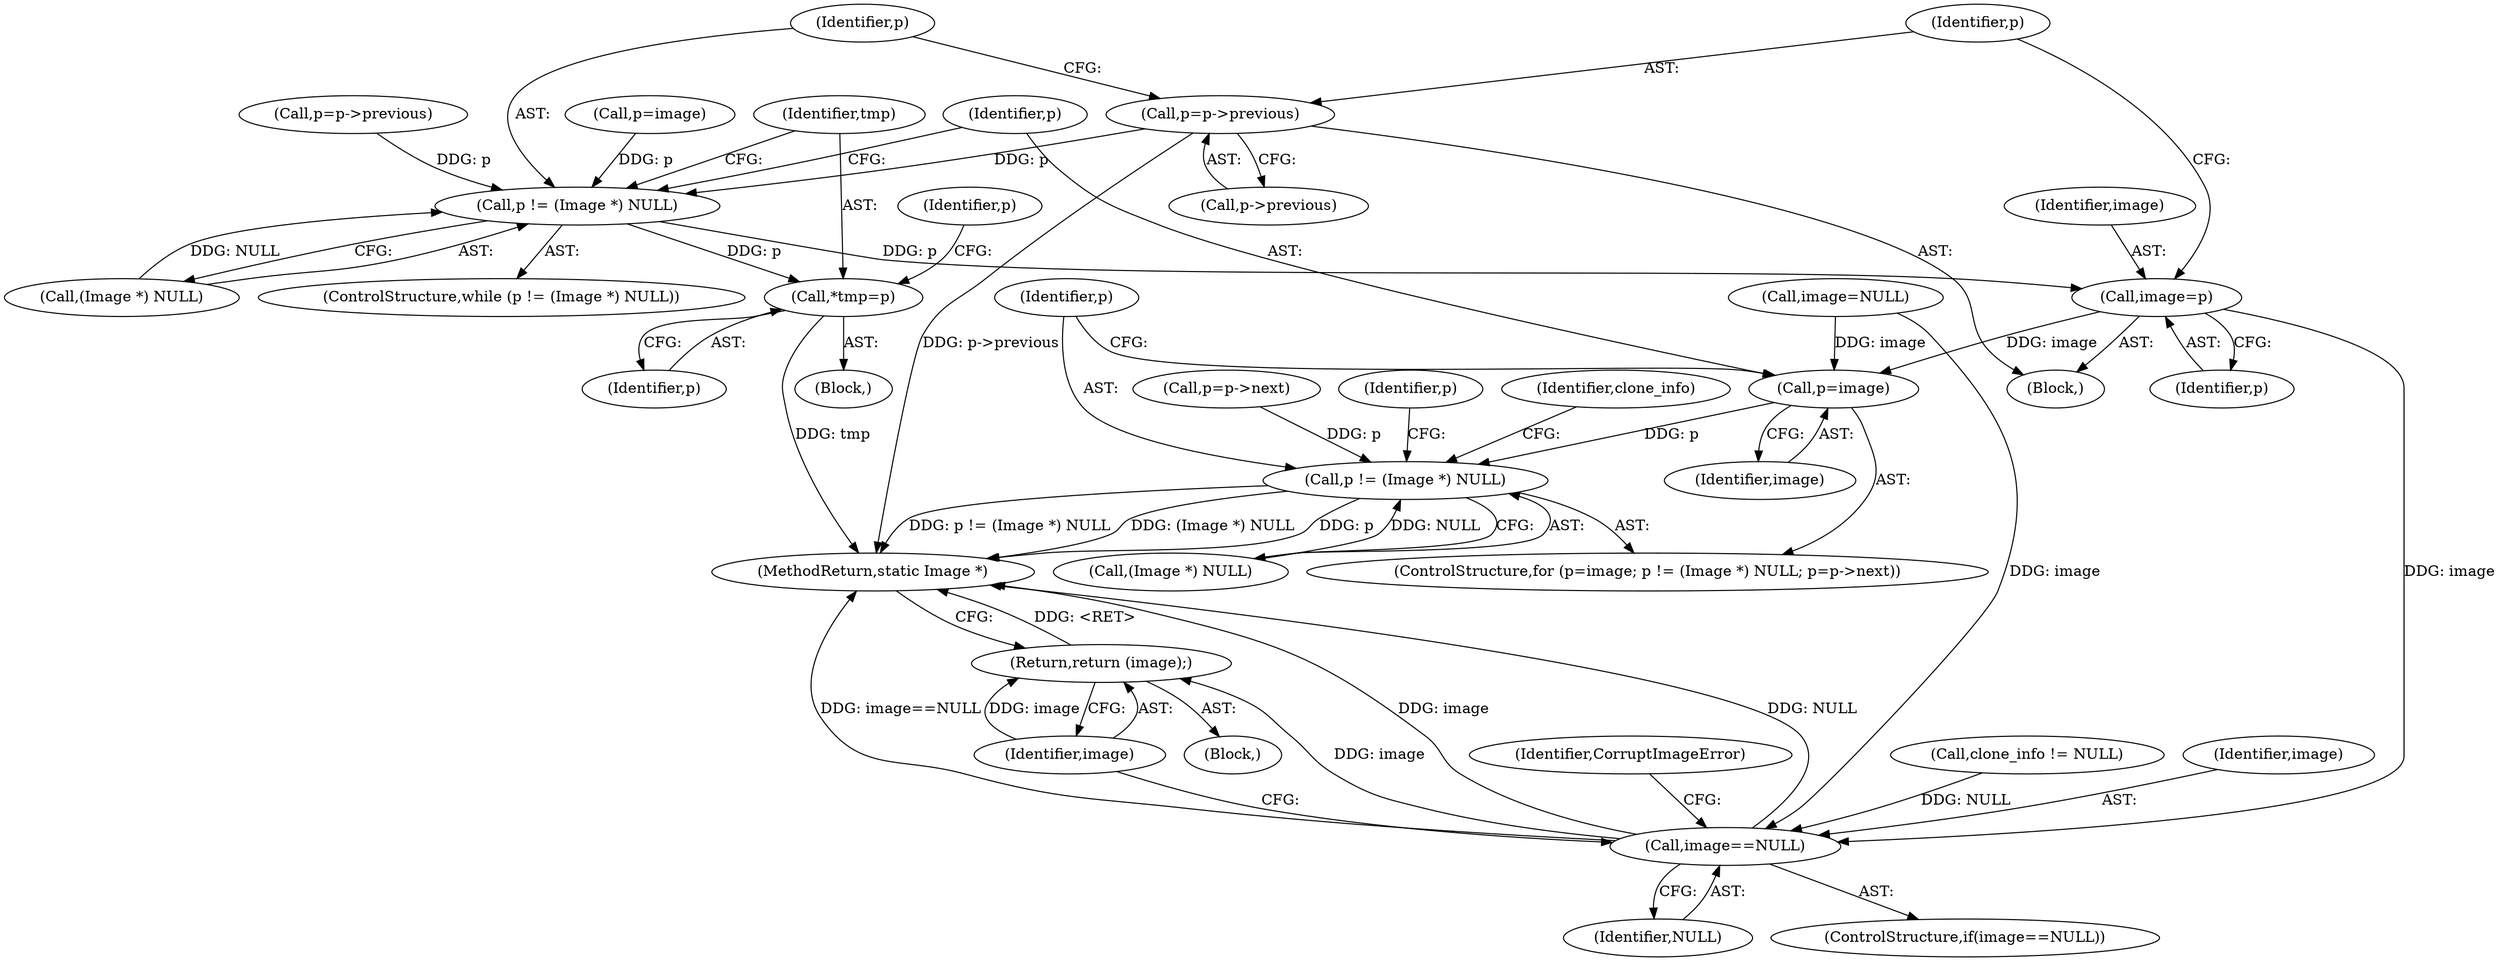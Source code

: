 digraph "0_ImageMagick_f3b483e8b054c50149912523b4773687e18afe25@pointer" {
"1001709" [label="(Call,p=p->previous)"];
"1001673" [label="(Call,p != (Image *) NULL)"];
"1001680" [label="(Call,*tmp=p)"];
"1001706" [label="(Call,image=p)"];
"1001715" [label="(Call,p=image)"];
"1001718" [label="(Call,p != (Image *) NULL)"];
"1001773" [label="(Call,image==NULL)"];
"1001779" [label="(Return,return (image);)"];
"1001680" [label="(Call,*tmp=p)"];
"1001777" [label="(Identifier,CorruptImageError)"];
"1001687" [label="(Identifier,p)"];
"1001775" [label="(Identifier,NULL)"];
"1001772" [label="(ControlStructure,if(image==NULL))"];
"1001711" [label="(Call,p->previous)"];
"1001696" [label="(Call,p=p->previous)"];
"1001719" [label="(Identifier,p)"];
"1001780" [label="(Identifier,image)"];
"1001681" [label="(Identifier,tmp)"];
"1001715" [label="(Call,p=image)"];
"1001675" [label="(Call,(Image *) NULL)"];
"1001674" [label="(Identifier,p)"];
"1001710" [label="(Identifier,p)"];
"1001720" [label="(Call,(Image *) NULL)"];
"1001781" [label="(MethodReturn,static Image *)"];
"1001730" [label="(Identifier,p)"];
"1001736" [label="(Identifier,clone_info)"];
"1000158" [label="(Block,)"];
"1001708" [label="(Identifier,p)"];
"1001673" [label="(Call,p != (Image *) NULL)"];
"1001666" [label="(Call,p=image)"];
"1001669" [label="(Call,image=NULL)"];
"1001779" [label="(Return,return (image);)"];
"1001709" [label="(Call,p=p->previous)"];
"1001717" [label="(Identifier,image)"];
"1001682" [label="(Identifier,p)"];
"1001716" [label="(Identifier,p)"];
"1001678" [label="(Block,)"];
"1001706" [label="(Call,image=p)"];
"1001714" [label="(ControlStructure,for (p=image; p != (Image *) NULL; p=p->next))"];
"1001723" [label="(Call,p=p->next)"];
"1001707" [label="(Identifier,image)"];
"1001735" [label="(Call,clone_info != NULL)"];
"1001705" [label="(Block,)"];
"1001773" [label="(Call,image==NULL)"];
"1001774" [label="(Identifier,image)"];
"1001672" [label="(ControlStructure,while (p != (Image *) NULL))"];
"1001718" [label="(Call,p != (Image *) NULL)"];
"1001709" -> "1001705"  [label="AST: "];
"1001709" -> "1001711"  [label="CFG: "];
"1001710" -> "1001709"  [label="AST: "];
"1001711" -> "1001709"  [label="AST: "];
"1001674" -> "1001709"  [label="CFG: "];
"1001709" -> "1001781"  [label="DDG: p->previous"];
"1001709" -> "1001673"  [label="DDG: p"];
"1001673" -> "1001672"  [label="AST: "];
"1001673" -> "1001675"  [label="CFG: "];
"1001674" -> "1001673"  [label="AST: "];
"1001675" -> "1001673"  [label="AST: "];
"1001681" -> "1001673"  [label="CFG: "];
"1001716" -> "1001673"  [label="CFG: "];
"1001666" -> "1001673"  [label="DDG: p"];
"1001696" -> "1001673"  [label="DDG: p"];
"1001675" -> "1001673"  [label="DDG: NULL"];
"1001673" -> "1001680"  [label="DDG: p"];
"1001673" -> "1001706"  [label="DDG: p"];
"1001680" -> "1001678"  [label="AST: "];
"1001680" -> "1001682"  [label="CFG: "];
"1001681" -> "1001680"  [label="AST: "];
"1001682" -> "1001680"  [label="AST: "];
"1001687" -> "1001680"  [label="CFG: "];
"1001680" -> "1001781"  [label="DDG: tmp"];
"1001706" -> "1001705"  [label="AST: "];
"1001706" -> "1001708"  [label="CFG: "];
"1001707" -> "1001706"  [label="AST: "];
"1001708" -> "1001706"  [label="AST: "];
"1001710" -> "1001706"  [label="CFG: "];
"1001706" -> "1001715"  [label="DDG: image"];
"1001706" -> "1001773"  [label="DDG: image"];
"1001715" -> "1001714"  [label="AST: "];
"1001715" -> "1001717"  [label="CFG: "];
"1001716" -> "1001715"  [label="AST: "];
"1001717" -> "1001715"  [label="AST: "];
"1001719" -> "1001715"  [label="CFG: "];
"1001669" -> "1001715"  [label="DDG: image"];
"1001715" -> "1001718"  [label="DDG: p"];
"1001718" -> "1001714"  [label="AST: "];
"1001718" -> "1001720"  [label="CFG: "];
"1001719" -> "1001718"  [label="AST: "];
"1001720" -> "1001718"  [label="AST: "];
"1001730" -> "1001718"  [label="CFG: "];
"1001736" -> "1001718"  [label="CFG: "];
"1001718" -> "1001781"  [label="DDG: p"];
"1001718" -> "1001781"  [label="DDG: p != (Image *) NULL"];
"1001718" -> "1001781"  [label="DDG: (Image *) NULL"];
"1001723" -> "1001718"  [label="DDG: p"];
"1001720" -> "1001718"  [label="DDG: NULL"];
"1001773" -> "1001772"  [label="AST: "];
"1001773" -> "1001775"  [label="CFG: "];
"1001774" -> "1001773"  [label="AST: "];
"1001775" -> "1001773"  [label="AST: "];
"1001777" -> "1001773"  [label="CFG: "];
"1001780" -> "1001773"  [label="CFG: "];
"1001773" -> "1001781"  [label="DDG: image"];
"1001773" -> "1001781"  [label="DDG: NULL"];
"1001773" -> "1001781"  [label="DDG: image==NULL"];
"1001669" -> "1001773"  [label="DDG: image"];
"1001735" -> "1001773"  [label="DDG: NULL"];
"1001773" -> "1001779"  [label="DDG: image"];
"1001779" -> "1000158"  [label="AST: "];
"1001779" -> "1001780"  [label="CFG: "];
"1001780" -> "1001779"  [label="AST: "];
"1001781" -> "1001779"  [label="CFG: "];
"1001779" -> "1001781"  [label="DDG: <RET>"];
"1001780" -> "1001779"  [label="DDG: image"];
}
